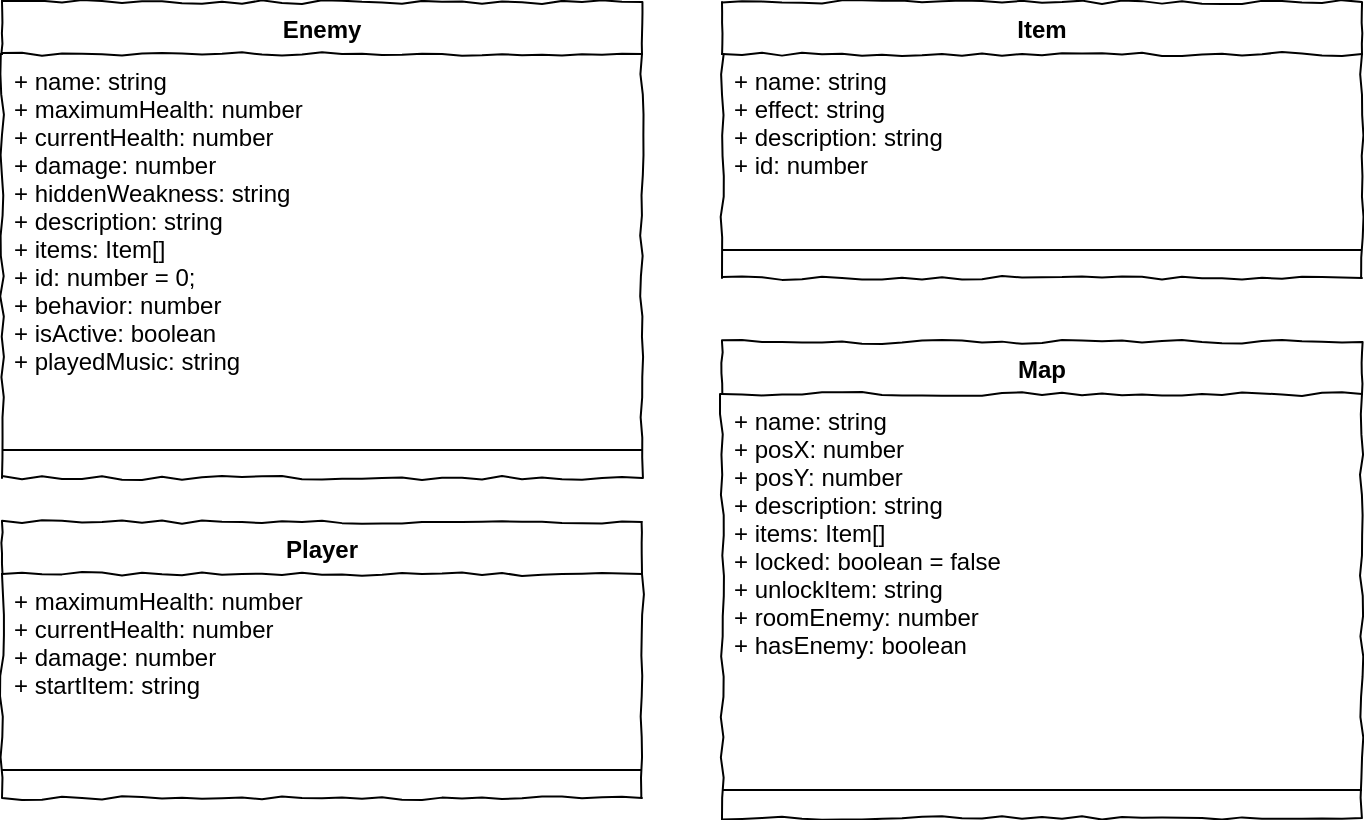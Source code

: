 <mxfile version="13.4.5" type="device"><diagram id="rkbjl5r88JkkEADv-3t-" name="Page-1"><mxGraphModel dx="1087" dy="825" grid="1" gridSize="10" guides="1" tooltips="1" connect="1" arrows="1" fold="1" page="1" pageScale="1" pageWidth="583" pageHeight="827" math="0" shadow="0"><root><mxCell id="0"/><mxCell id="1" parent="0"/><mxCell id="bPFfwXtNjeIi77X8gqOR-1" value="Enemy" style="swimlane;fontStyle=1;align=center;verticalAlign=top;childLayout=stackLayout;horizontal=1;startSize=26;horizontalStack=0;resizeParent=1;resizeParentMax=0;resizeLast=0;collapsible=1;marginBottom=0;rounded=0;shadow=0;comic=1;strokeWidth=1;" parent="1" vertex="1"><mxGeometry x="90" y="180" width="320" height="238" as="geometry"><mxRectangle x="20" y="670" width="90" height="26" as="alternateBounds"/></mxGeometry></mxCell><mxCell id="bPFfwXtNjeIi77X8gqOR-2" value="+ name: string&#10;+ maximumHealth: number&#10;+ currentHealth: number&#10;+ damage: number&#10;+ hiddenWeakness: string&#10;+ description: string&#10;+ items: Item[]&#10;+ id: number = 0;&#10;+ behavior: number&#10;+ isActive: boolean&#10;+ playedMusic: string " style="text;strokeColor=none;fillColor=none;align=left;verticalAlign=top;spacingLeft=4;spacingRight=4;overflow=hidden;rotatable=0;points=[[0,0.5],[1,0.5]];portConstraint=eastwest;" parent="bPFfwXtNjeIi77X8gqOR-1" vertex="1"><mxGeometry y="26" width="320" height="184" as="geometry"/></mxCell><mxCell id="bPFfwXtNjeIi77X8gqOR-3" value="" style="line;strokeWidth=1;fillColor=none;align=left;verticalAlign=middle;spacingTop=-1;spacingLeft=3;spacingRight=3;rotatable=0;labelPosition=right;points=[];portConstraint=eastwest;" parent="bPFfwXtNjeIi77X8gqOR-1" vertex="1"><mxGeometry y="210" width="320" height="28" as="geometry"/></mxCell><mxCell id="_GmZ31fD4y8sWHNo_jK4-1" value="Item" style="swimlane;fontStyle=1;align=center;verticalAlign=top;childLayout=stackLayout;horizontal=1;startSize=26;horizontalStack=0;resizeParent=1;resizeParentMax=0;resizeLast=0;collapsible=1;marginBottom=0;rounded=0;shadow=0;comic=1;strokeWidth=1;" vertex="1" parent="1"><mxGeometry x="450" y="180" width="320" height="138" as="geometry"><mxRectangle x="20" y="670" width="90" height="26" as="alternateBounds"/></mxGeometry></mxCell><mxCell id="_GmZ31fD4y8sWHNo_jK4-2" value="+ name: string&#10;+ effect: string&#10;+ description: string&#10;+ id: number " style="text;strokeColor=none;fillColor=none;align=left;verticalAlign=top;spacingLeft=4;spacingRight=4;overflow=hidden;rotatable=0;points=[[0,0.5],[1,0.5]];portConstraint=eastwest;" vertex="1" parent="_GmZ31fD4y8sWHNo_jK4-1"><mxGeometry y="26" width="320" height="84" as="geometry"/></mxCell><mxCell id="_GmZ31fD4y8sWHNo_jK4-3" value="" style="line;strokeWidth=1;fillColor=none;align=left;verticalAlign=middle;spacingTop=-1;spacingLeft=3;spacingRight=3;rotatable=0;labelPosition=right;points=[];portConstraint=eastwest;" vertex="1" parent="_GmZ31fD4y8sWHNo_jK4-1"><mxGeometry y="110" width="320" height="28" as="geometry"/></mxCell><mxCell id="_GmZ31fD4y8sWHNo_jK4-4" value="Map" style="swimlane;fontStyle=1;align=center;verticalAlign=top;childLayout=stackLayout;horizontal=1;startSize=26;horizontalStack=0;resizeParent=1;resizeParentMax=0;resizeLast=0;collapsible=1;marginBottom=0;rounded=0;shadow=0;comic=1;strokeWidth=1;" vertex="1" parent="1"><mxGeometry x="450" y="350" width="320" height="238" as="geometry"><mxRectangle x="20" y="670" width="90" height="26" as="alternateBounds"/></mxGeometry></mxCell><mxCell id="_GmZ31fD4y8sWHNo_jK4-5" value="+ name: string&#10;+ posX: number&#10;+ posY: number&#10;+ description: string&#10;+ items: Item[]&#10;+ locked: boolean = false&#10;+ unlockItem: string&#10;+ roomEnemy: number&#10;+ hasEnemy: boolean " style="text;strokeColor=none;fillColor=none;align=left;verticalAlign=top;spacingLeft=4;spacingRight=4;overflow=hidden;rotatable=0;points=[[0,0.5],[1,0.5]];portConstraint=eastwest;" vertex="1" parent="_GmZ31fD4y8sWHNo_jK4-4"><mxGeometry y="26" width="320" height="184" as="geometry"/></mxCell><mxCell id="_GmZ31fD4y8sWHNo_jK4-6" value="" style="line;strokeWidth=1;fillColor=none;align=left;verticalAlign=middle;spacingTop=-1;spacingLeft=3;spacingRight=3;rotatable=0;labelPosition=right;points=[];portConstraint=eastwest;" vertex="1" parent="_GmZ31fD4y8sWHNo_jK4-4"><mxGeometry y="210" width="320" height="28" as="geometry"/></mxCell><mxCell id="_GmZ31fD4y8sWHNo_jK4-7" value="Player" style="swimlane;fontStyle=1;align=center;verticalAlign=top;childLayout=stackLayout;horizontal=1;startSize=26;horizontalStack=0;resizeParent=1;resizeParentMax=0;resizeLast=0;collapsible=1;marginBottom=0;rounded=0;shadow=0;comic=1;strokeWidth=1;" vertex="1" parent="1"><mxGeometry x="90" y="440" width="320" height="138" as="geometry"><mxRectangle x="20" y="670" width="90" height="26" as="alternateBounds"/></mxGeometry></mxCell><mxCell id="_GmZ31fD4y8sWHNo_jK4-8" value="+ maximumHealth: number&#10;+ currentHealth: number&#10;+ damage: number&#10;+ startItem: string " style="text;strokeColor=none;fillColor=none;align=left;verticalAlign=top;spacingLeft=4;spacingRight=4;overflow=hidden;rotatable=0;points=[[0,0.5],[1,0.5]];portConstraint=eastwest;" vertex="1" parent="_GmZ31fD4y8sWHNo_jK4-7"><mxGeometry y="26" width="320" height="84" as="geometry"/></mxCell><mxCell id="_GmZ31fD4y8sWHNo_jK4-9" value="" style="line;strokeWidth=1;fillColor=none;align=left;verticalAlign=middle;spacingTop=-1;spacingLeft=3;spacingRight=3;rotatable=0;labelPosition=right;points=[];portConstraint=eastwest;" vertex="1" parent="_GmZ31fD4y8sWHNo_jK4-7"><mxGeometry y="110" width="320" height="28" as="geometry"/></mxCell></root></mxGraphModel></diagram></mxfile>